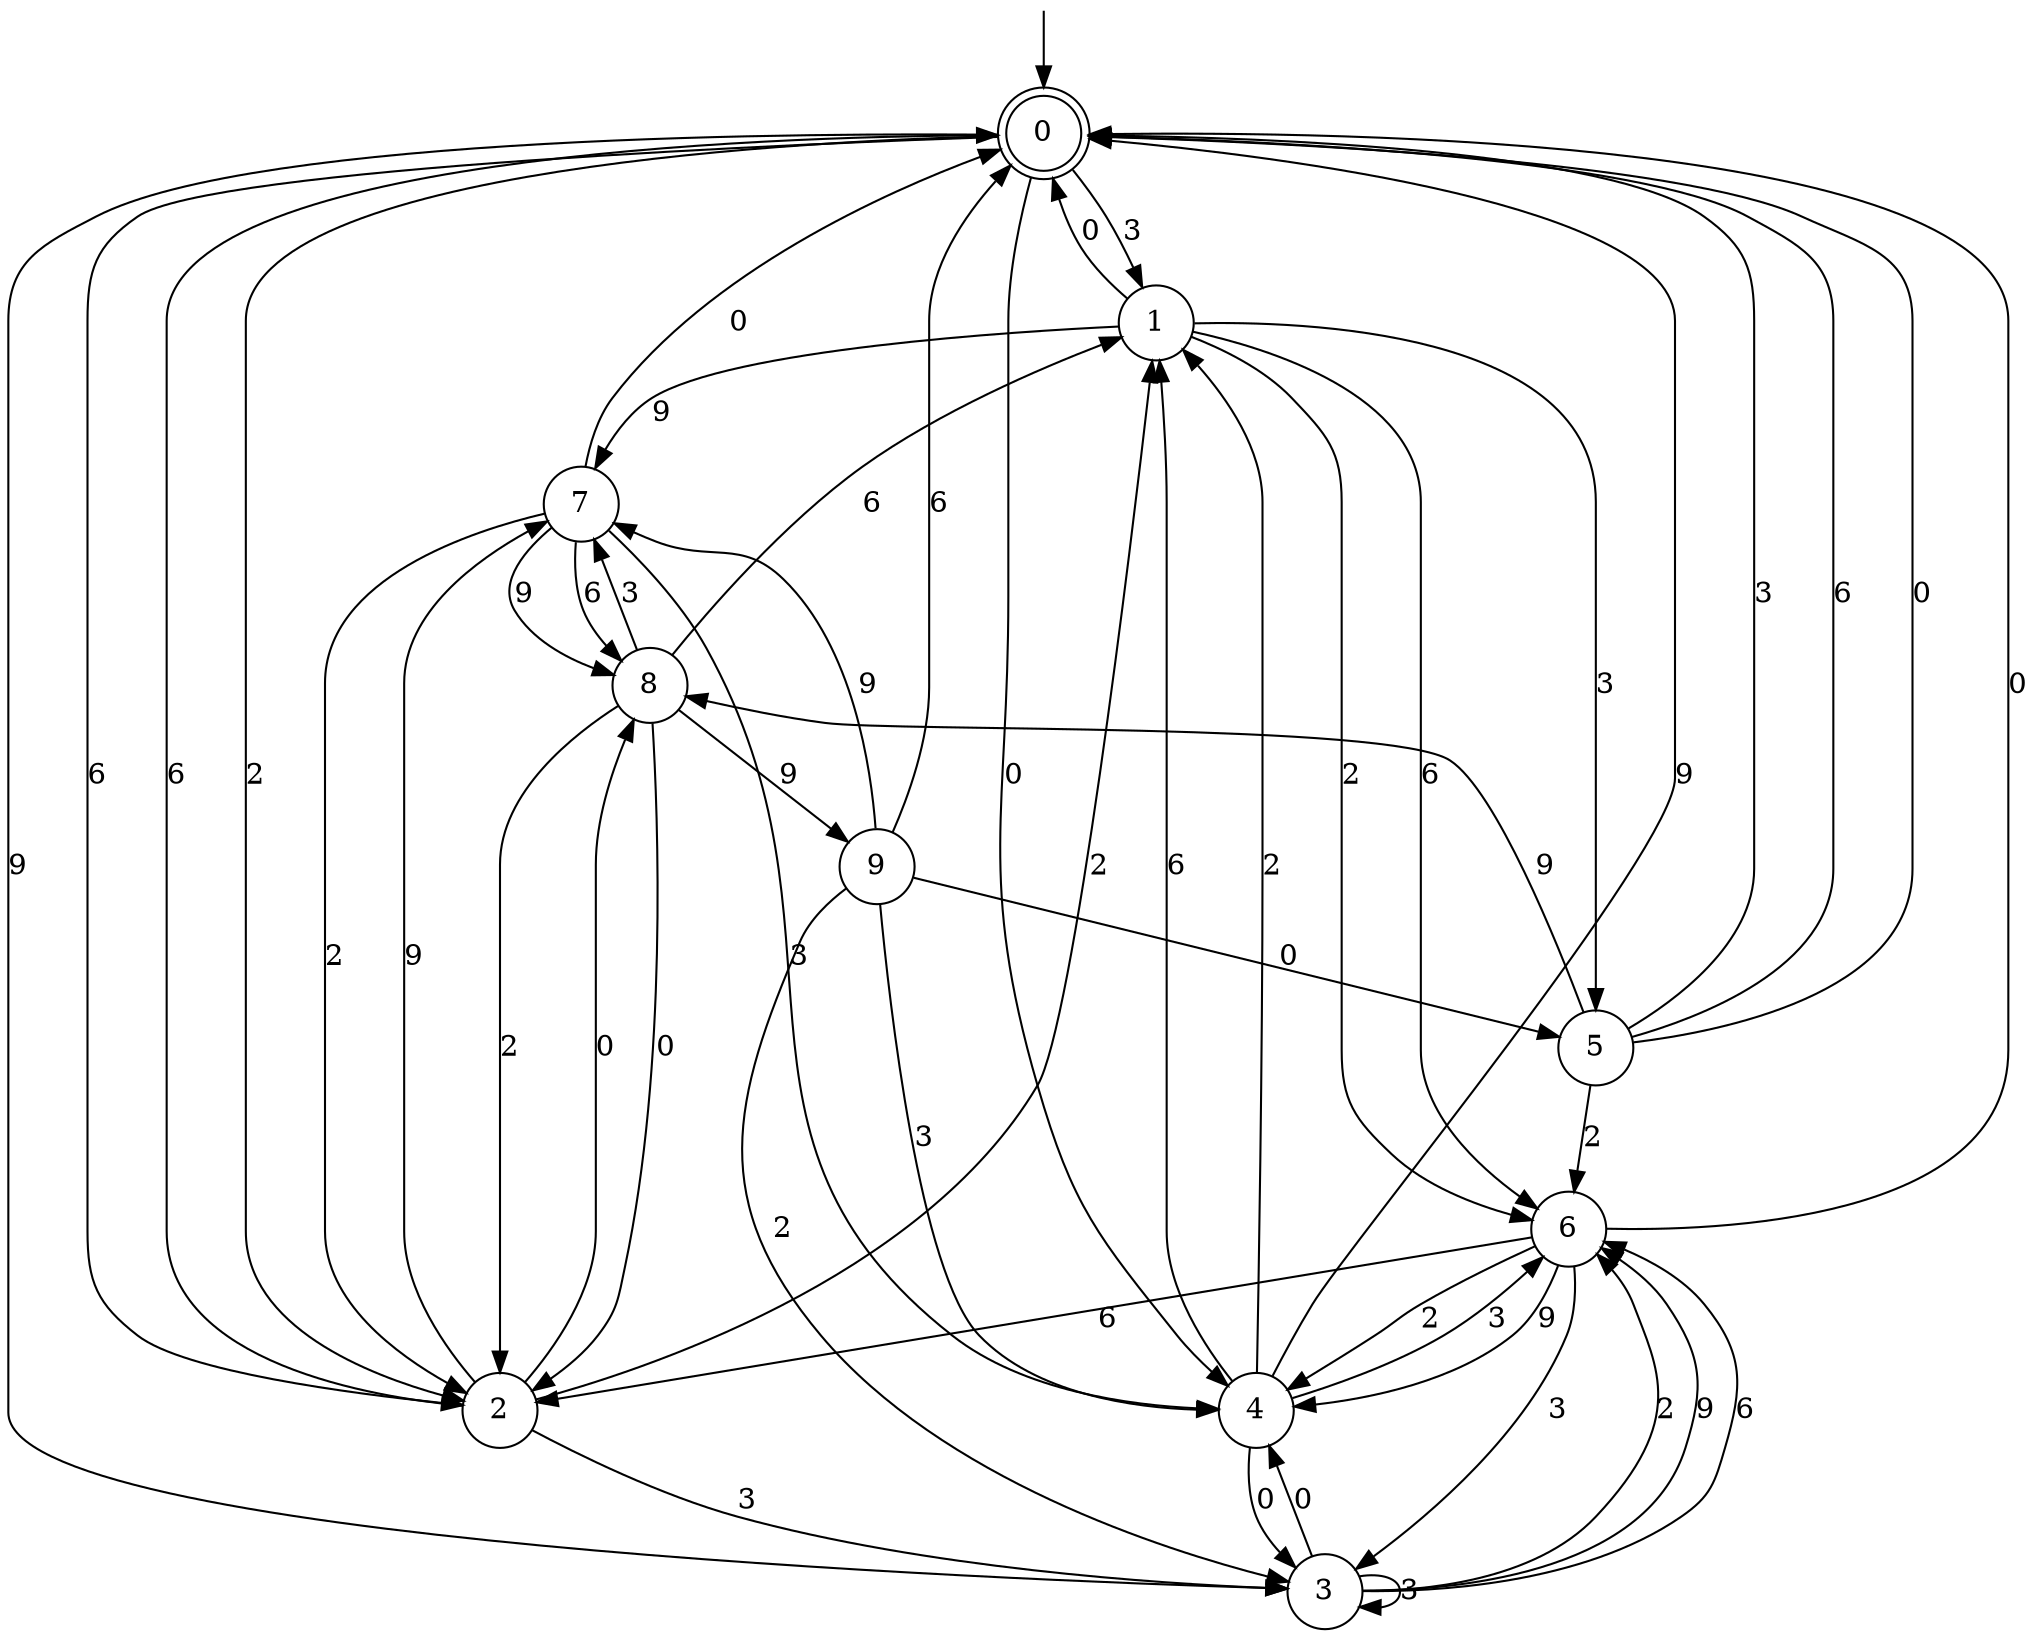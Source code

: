 digraph g {

	s0 [shape="doublecircle" label="0"];
	s1 [shape="circle" label="1"];
	s2 [shape="circle" label="2"];
	s3 [shape="circle" label="3"];
	s4 [shape="circle" label="4"];
	s5 [shape="circle" label="5"];
	s6 [shape="circle" label="6"];
	s7 [shape="circle" label="7"];
	s8 [shape="circle" label="8"];
	s9 [shape="circle" label="9"];
	s0 -> s1 [label="3"];
	s0 -> s2 [label="2"];
	s0 -> s3 [label="9"];
	s0 -> s2 [label="6"];
	s0 -> s4 [label="0"];
	s1 -> s5 [label="3"];
	s1 -> s6 [label="2"];
	s1 -> s7 [label="9"];
	s1 -> s6 [label="6"];
	s1 -> s0 [label="0"];
	s2 -> s3 [label="3"];
	s2 -> s1 [label="2"];
	s2 -> s7 [label="9"];
	s2 -> s0 [label="6"];
	s2 -> s8 [label="0"];
	s3 -> s3 [label="3"];
	s3 -> s6 [label="2"];
	s3 -> s6 [label="9"];
	s3 -> s6 [label="6"];
	s3 -> s4 [label="0"];
	s4 -> s6 [label="3"];
	s4 -> s1 [label="2"];
	s4 -> s0 [label="9"];
	s4 -> s1 [label="6"];
	s4 -> s3 [label="0"];
	s5 -> s0 [label="3"];
	s5 -> s6 [label="2"];
	s5 -> s8 [label="9"];
	s5 -> s0 [label="6"];
	s5 -> s0 [label="0"];
	s6 -> s3 [label="3"];
	s6 -> s4 [label="2"];
	s6 -> s4 [label="9"];
	s6 -> s2 [label="6"];
	s6 -> s0 [label="0"];
	s7 -> s4 [label="3"];
	s7 -> s2 [label="2"];
	s7 -> s8 [label="9"];
	s7 -> s8 [label="6"];
	s7 -> s0 [label="0"];
	s8 -> s7 [label="3"];
	s8 -> s2 [label="2"];
	s8 -> s9 [label="9"];
	s8 -> s1 [label="6"];
	s8 -> s2 [label="0"];
	s9 -> s4 [label="3"];
	s9 -> s3 [label="2"];
	s9 -> s7 [label="9"];
	s9 -> s0 [label="6"];
	s9 -> s5 [label="0"];

__start0 [label="" shape="none" width="0" height="0"];
__start0 -> s0;

}
